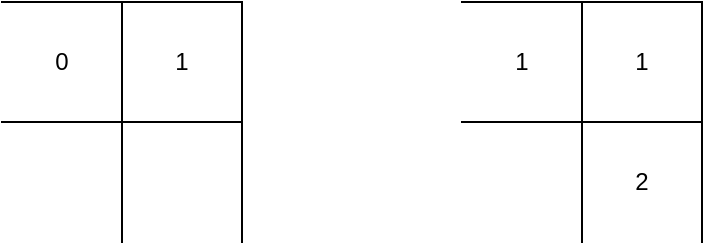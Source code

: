 <mxfile version="17.4.6" type="github">
  <diagram id="meVgTXFV0Rb9YD3vlooV" name="第 1 页">
    <mxGraphModel dx="1587" dy="838" grid="1" gridSize="10" guides="1" tooltips="1" connect="1" arrows="1" fold="1" page="1" pageScale="1" pageWidth="827" pageHeight="1169" math="0" shadow="0">
      <root>
        <mxCell id="0" />
        <mxCell id="1" parent="0" />
        <mxCell id="g9Eve9OgDXoUgPSPYTMr-88" value="" style="group" vertex="1" connectable="0" parent="1">
          <mxGeometry x="150" y="90" width="120" height="120" as="geometry" />
        </mxCell>
        <mxCell id="g9Eve9OgDXoUgPSPYTMr-89" value="1" style="whiteSpace=wrap;html=1;aspect=fixed;" vertex="1" parent="g9Eve9OgDXoUgPSPYTMr-88">
          <mxGeometry x="60" width="60" height="60" as="geometry" />
        </mxCell>
        <mxCell id="g9Eve9OgDXoUgPSPYTMr-90" value="0" style="shape=partialRectangle;whiteSpace=wrap;html=1;left=0;right=0;fillColor=none;" vertex="1" parent="g9Eve9OgDXoUgPSPYTMr-88">
          <mxGeometry width="60" height="60" as="geometry" />
        </mxCell>
        <mxCell id="g9Eve9OgDXoUgPSPYTMr-91" value="" style="shape=partialRectangle;whiteSpace=wrap;html=1;top=0;bottom=0;fillColor=none;" vertex="1" parent="g9Eve9OgDXoUgPSPYTMr-88">
          <mxGeometry x="60" y="60" width="60" height="60" as="geometry" />
        </mxCell>
        <mxCell id="g9Eve9OgDXoUgPSPYTMr-105" value="" style="group" vertex="1" connectable="0" parent="1">
          <mxGeometry x="380" y="90" width="120" height="120" as="geometry" />
        </mxCell>
        <mxCell id="g9Eve9OgDXoUgPSPYTMr-106" value="1" style="whiteSpace=wrap;html=1;aspect=fixed;" vertex="1" parent="g9Eve9OgDXoUgPSPYTMr-105">
          <mxGeometry x="60" width="60" height="60" as="geometry" />
        </mxCell>
        <mxCell id="g9Eve9OgDXoUgPSPYTMr-107" value="1" style="shape=partialRectangle;whiteSpace=wrap;html=1;left=0;right=0;fillColor=none;" vertex="1" parent="g9Eve9OgDXoUgPSPYTMr-105">
          <mxGeometry width="60" height="60" as="geometry" />
        </mxCell>
        <mxCell id="g9Eve9OgDXoUgPSPYTMr-108" value="2" style="shape=partialRectangle;whiteSpace=wrap;html=1;top=0;bottom=0;fillColor=none;" vertex="1" parent="g9Eve9OgDXoUgPSPYTMr-105">
          <mxGeometry x="60" y="60" width="60" height="60" as="geometry" />
        </mxCell>
      </root>
    </mxGraphModel>
  </diagram>
</mxfile>
